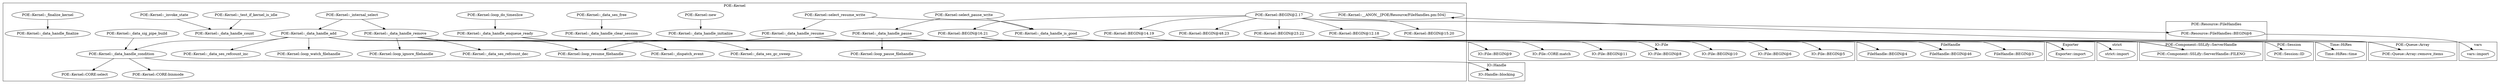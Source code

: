 digraph {
graph [overlap=false]
subgraph cluster_IO_File {
	label="IO::File";
	"IO::File::BEGIN@8";
	"IO::File::BEGIN@11";
	"IO::File::CORE:match";
	"IO::File::BEGIN@9";
	"IO::File::BEGIN@5";
	"IO::File::BEGIN@6";
	"IO::File::BEGIN@10";
}
subgraph cluster_POE_Resource_FileHandles {
	label="POE::Resource::FileHandles";
	"POE::Resource::FileHandles::BEGIN@6";
}
subgraph cluster_POE_Queue_Array {
	label="POE::Queue::Array";
	"POE::Queue::Array::remove_items";
}
subgraph cluster_POE_Session {
	label="POE::Session";
	"POE::Session::ID";
}
subgraph cluster_IO_Handle {
	label="IO::Handle";
	"IO::Handle::blocking";
}
subgraph cluster_vars {
	label="vars";
	"vars::import";
}
subgraph cluster_Time_HiRes {
	label="Time::HiRes";
	"Time::HiRes::time";
}
subgraph cluster_POE_Component_SSLify_ServerHandle {
	label="POE::Component::SSLify::ServerHandle";
	"POE::Component::SSLify::ServerHandle::FILENO";
}
subgraph cluster_POE_Kernel {
	label="POE::Kernel";
	"POE::Kernel::CORE:select";
	"POE::Kernel::_data_handle_initialize";
	"POE::Kernel::BEGIN@16.21";
	"POE::Kernel::select_pause_write";
	"POE::Kernel::loop_resume_filehandle";
	"POE::Kernel::_data_ses_refcount_dec";
	"POE::Kernel::BEGIN@12.18";
	"POE::Kernel::BEGIN@2.17";
	"POE::Kernel::_data_handle_is_good";
	"POE::Kernel::BEGIN@15.20";
	"POE::Kernel::_data_handle_remove";
	"POE::Kernel::select_resume_write";
	"POE::Kernel::_data_ses_refcount_inc";
	"POE::Kernel::loop_pause_filehandle";
	"POE::Kernel::new";
	"POE::Kernel::_dispatch_event";
	"POE::Kernel::_data_ses_free";
	"POE::Kernel::_data_sig_pipe_build";
	"POE::Kernel::BEGIN@14.19";
	"POE::Kernel::loop_do_timeslice";
	"POE::Kernel::_data_handle_add";
	"POE::Kernel::_data_handle_clear_session";
	"POE::Kernel::__ANON__[POE/Resource/FileHandles.pm:504]";
	"POE::Kernel::BEGIN@48.23";
	"POE::Kernel::_test_if_kernel_is_idle";
	"POE::Kernel::_data_ses_gc_sweep";
	"POE::Kernel::loop_watch_filehandle";
	"POE::Kernel::_invoke_state";
	"POE::Kernel::_internal_select";
	"POE::Kernel::_finalize_kernel";
	"POE::Kernel::BEGIN@23.22";
	"POE::Kernel::loop_ignore_filehandle";
	"POE::Kernel::_data_handle_finalize";
	"POE::Kernel::CORE:binmode";
	"POE::Kernel::_data_handle_condition";
	"POE::Kernel::_data_handle_resume";
	"POE::Kernel::_data_handle_enqueue_ready";
	"POE::Kernel::_data_handle_pause";
	"POE::Kernel::_data_handle_count";
}
subgraph cluster_FileHandle {
	label="FileHandle";
	"FileHandle::BEGIN@46";
	"FileHandle::BEGIN@4";
	"FileHandle::BEGIN@3";
}
subgraph cluster_Exporter {
	label="Exporter";
	"Exporter::import";
}
subgraph cluster_strict {
	label="strict";
	"strict::import";
}
"POE::Kernel::select_pause_write" -> "POE::Kernel::_data_handle_pause";
"POE::Kernel::_data_handle_add" -> "POE::Kernel::_data_handle_condition";
"POE::Kernel::_data_sig_pipe_build" -> "POE::Kernel::_data_handle_condition";
"POE::Kernel::_finalize_kernel" -> "POE::Kernel::_data_handle_finalize";
"POE::Kernel::_data_handle_remove" -> "POE::Kernel::loop_ignore_filehandle";
"POE::Kernel::_data_handle_enqueue_ready" -> "POE::Kernel::_data_ses_gc_sweep";
"POE::Kernel::_data_handle_add" -> "POE::Kernel::loop_watch_filehandle";
"POE::Kernel::BEGIN@2.17" -> "POE::Kernel::BEGIN@14.19";
"POE::Kernel::BEGIN@16.21" -> "FileHandle::BEGIN@4";
"POE::Kernel::_data_handle_enqueue_ready" -> "POE::Kernel::_dispatch_event";
"POE::Kernel::_data_handle_add" -> "POE::Kernel::_data_ses_refcount_inc";
"POE::Kernel::_internal_select" -> "POE::Kernel::_data_handle_remove";
"POE::Kernel::BEGIN@2.17" -> "POE::Kernel::BEGIN@12.18";
"POE::Kernel::BEGIN@2.17" -> "POE::Kernel::BEGIN@16.21";
"POE::Kernel::_data_handle_resume" -> "POE::Component::SSLify::ServerHandle::FILENO";
"POE::Kernel::_data_handle_is_good" -> "POE::Component::SSLify::ServerHandle::FILENO";
"POE::Kernel::_data_handle_pause" -> "POE::Component::SSLify::ServerHandle::FILENO";
"POE::Kernel::_data_handle_add" -> "POE::Component::SSLify::ServerHandle::FILENO";
"POE::Kernel::_data_handle_remove" -> "POE::Component::SSLify::ServerHandle::FILENO";
"POE::Kernel::BEGIN@2.17" -> "POE::Kernel::BEGIN@23.22";
"POE::Kernel::BEGIN@2.17" -> "POE::Kernel::BEGIN@48.23";
"POE::Kernel::BEGIN@16.21" -> "IO::File::BEGIN@6";
"POE::Kernel::BEGIN@16.21" -> "FileHandle::BEGIN@3";
"POE::Kernel::BEGIN@16.21" -> "IO::File::BEGIN@11";
"POE::Kernel::new" -> "POE::Kernel::_data_handle_initialize";
"POE::Kernel::BEGIN@12.18" -> "strict::import";
"POE::Kernel::_data_ses_free" -> "POE::Kernel::_data_handle_clear_session";
"POE::Queue::Array::remove_items" -> "POE::Kernel::__ANON__[POE/Resource/FileHandles.pm:504]";
"POE::Kernel::_internal_select" -> "POE::Kernel::_data_handle_add";
"POE::Kernel::BEGIN@16.21" -> "IO::File::BEGIN@10";
"POE::Kernel::_data_handle_enqueue_ready" -> "Time::HiRes::time";
"POE::Kernel::_data_handle_condition" -> "IO::Handle::blocking";
"POE::Kernel::BEGIN@2.17" -> "POE::Resource::FileHandles::BEGIN@6";
"POE::Kernel::_data_handle_remove" -> "POE::Kernel::_data_ses_refcount_dec";
"POE::Kernel::_data_handle_condition" -> "POE::Kernel::CORE:select";
"POE::Kernel::_test_if_kernel_is_idle" -> "POE::Kernel::_data_handle_count";
"POE::Kernel::_invoke_state" -> "POE::Kernel::_data_handle_count";
"POE::Kernel::loop_do_timeslice" -> "POE::Kernel::_data_handle_enqueue_ready";
"POE::Kernel::select_resume_write" -> "POE::Kernel::_data_handle_resume";
"POE::Kernel::_data_handle_condition" -> "POE::Kernel::CORE:binmode";
"POE::Kernel::_data_handle_add" -> "POE::Session::ID";
"POE::Kernel::BEGIN@16.21" -> "FileHandle::BEGIN@46";
"POE::Kernel::BEGIN@16.21" -> "IO::File::BEGIN@9";
"POE::Kernel::BEGIN@16.21" -> "IO::File::BEGIN@5";
"POE::Kernel::BEGIN@16.21" -> "IO::File::CORE:match";
"POE::Kernel::_data_handle_remove" -> "POE::Queue::Array::remove_items";
"POE::Kernel::_data_handle_pause" -> "POE::Kernel::loop_pause_filehandle";
"POE::Kernel::BEGIN@16.21" -> "IO::File::BEGIN@8";
"POE::Kernel::BEGIN@2.17" -> "POE::Kernel::BEGIN@15.20";
"POE::Kernel::BEGIN@14.19" -> "Exporter::import";
"POE::Kernel::BEGIN@16.21" -> "Exporter::import";
"POE::Kernel::select_resume_write" -> "POE::Kernel::_data_handle_is_good";
"POE::Kernel::select_pause_write" -> "POE::Kernel::_data_handle_is_good";
"POE::Resource::FileHandles::BEGIN@6" -> "vars::import";
"POE::Kernel::_data_handle_resume" -> "POE::Kernel::loop_resume_filehandle";
"POE::Kernel::_data_handle_add" -> "POE::Kernel::loop_resume_filehandle";
}
